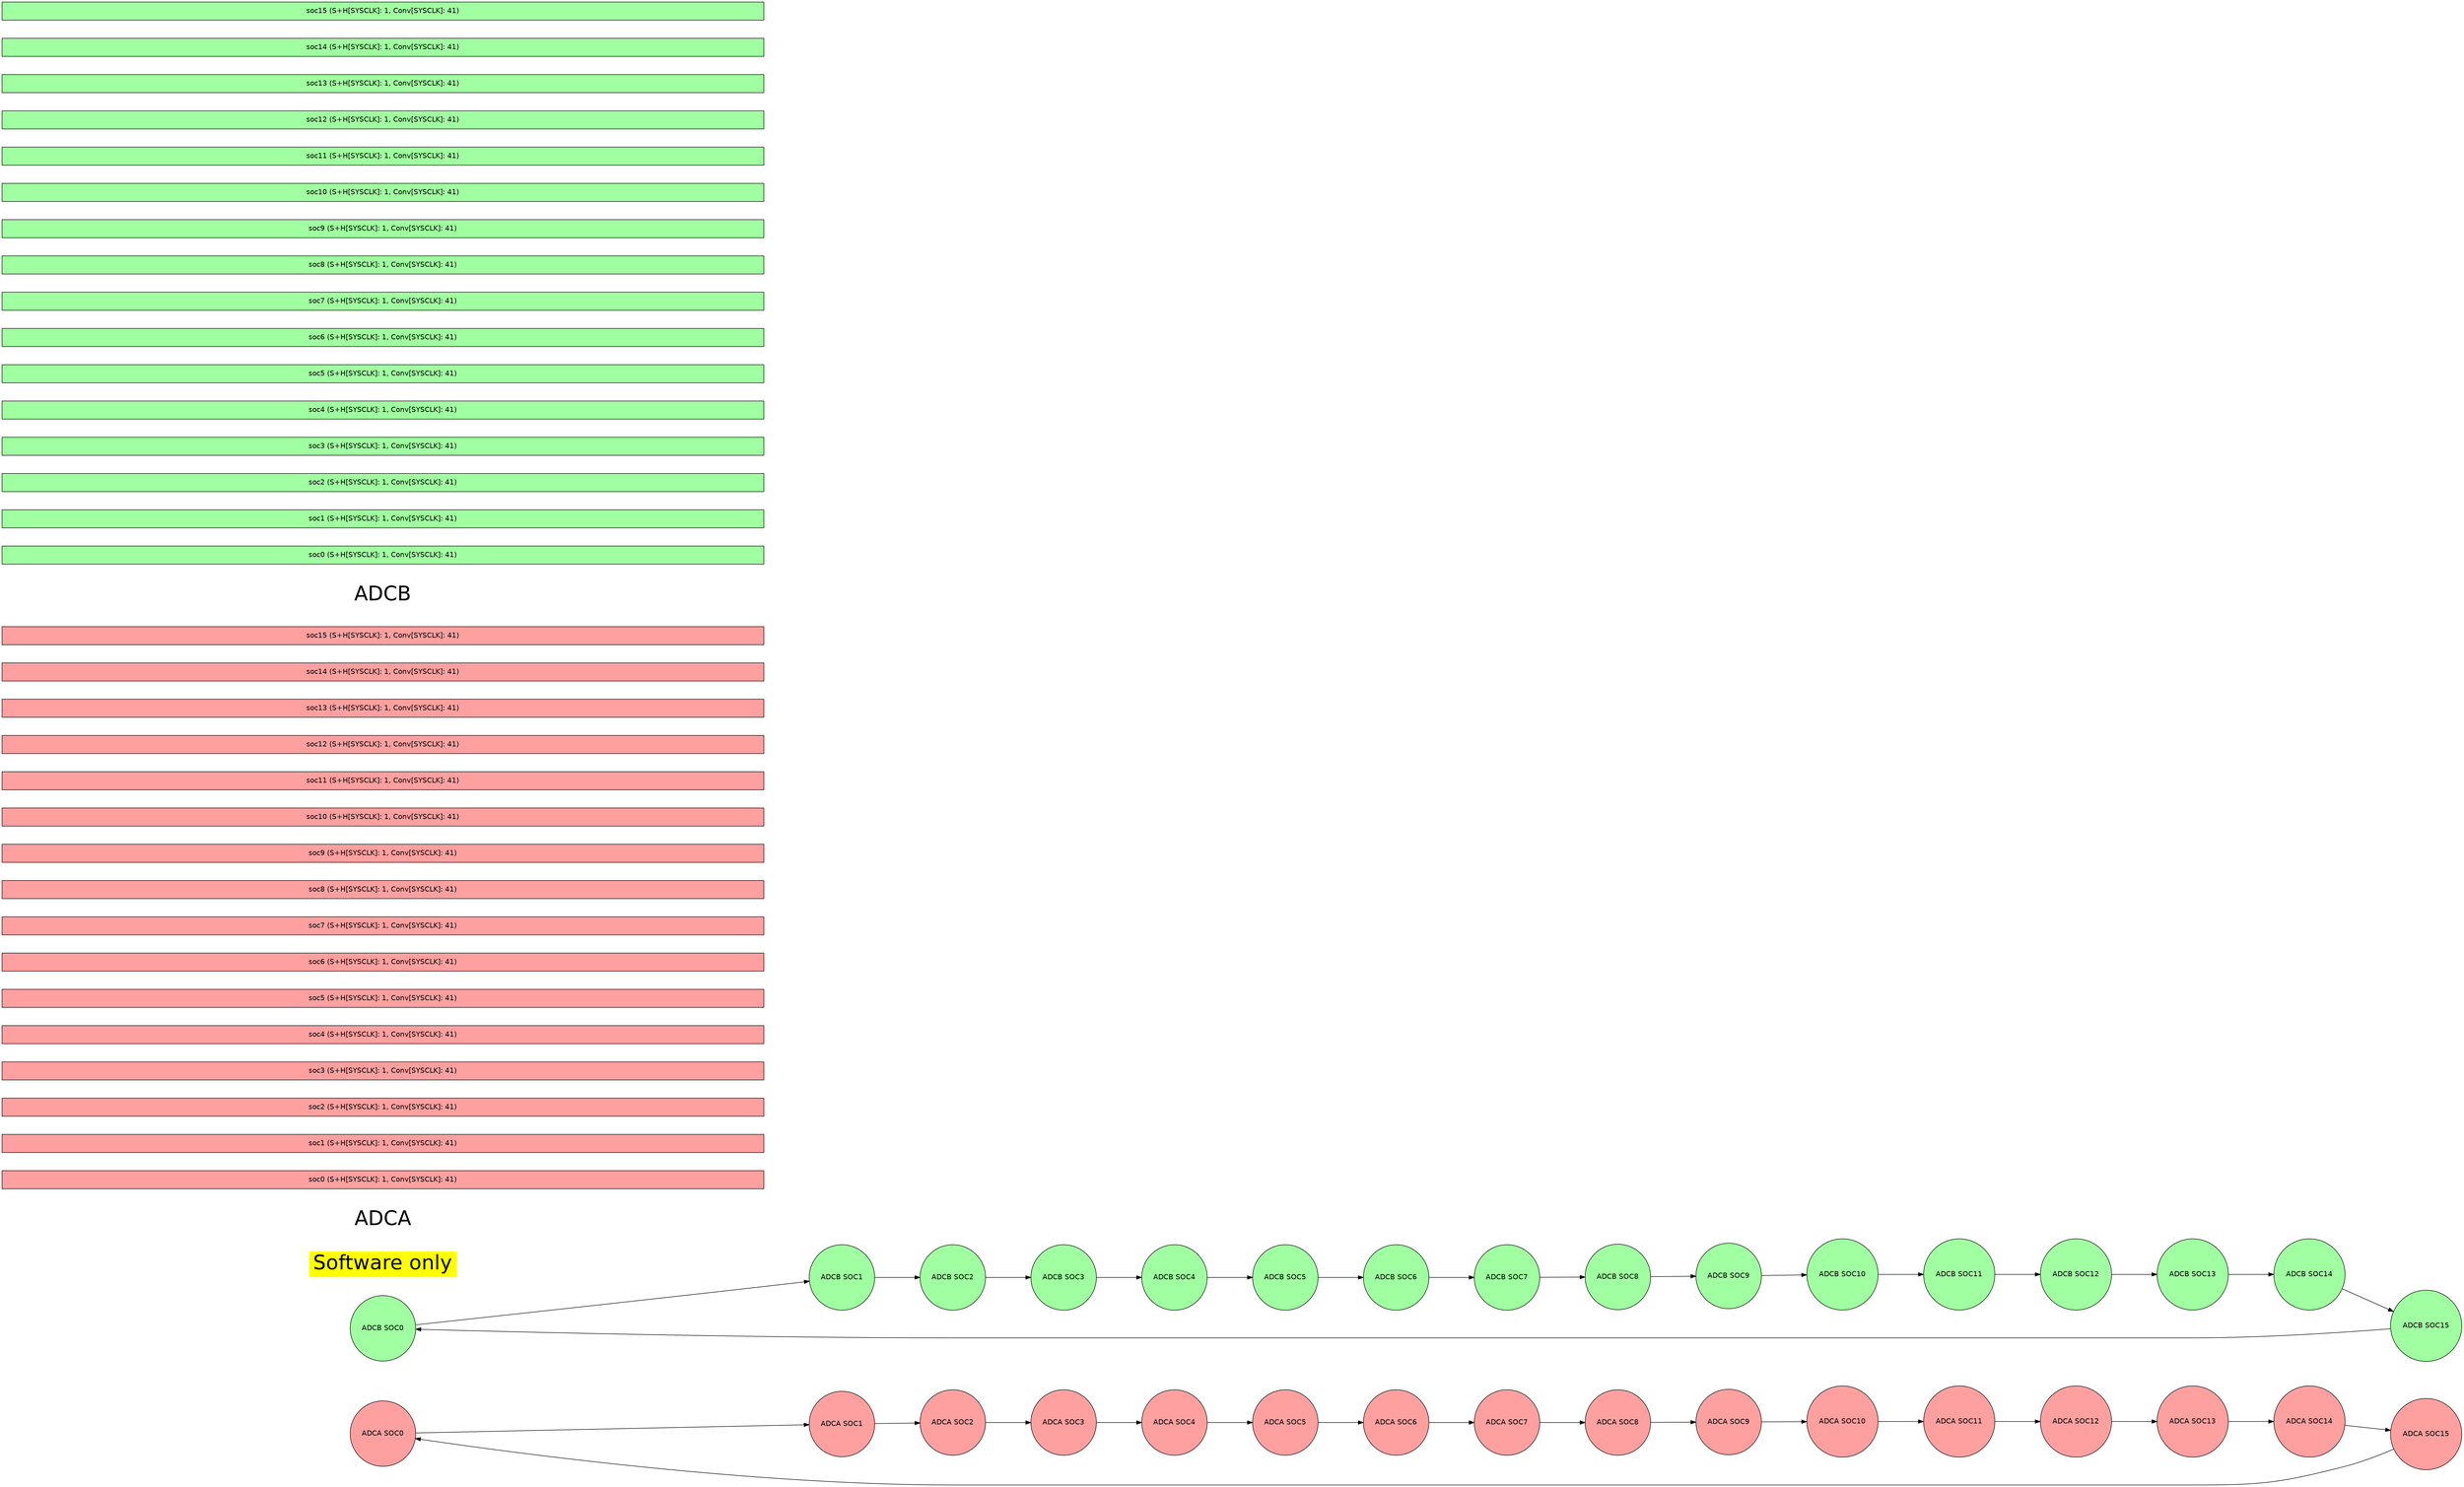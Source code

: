 digraph {
    graph [fontname = "helvetica"];
    node  [fontname = "helvetica"];
    edge  [fontname = "helvetica"];
    graph [mclimit=50 nodesep=0.5 rankdir=LR ranksep=1.25]

    node [shape = circle style=filled];

        adca_SOC0 [label="ADCA SOC0" fillcolor="#FFA0A0" pos="0.000,7.689!"]
        adca_SOC1 [label="ADCA SOC1" fillcolor="#FFA0A0" pos="2.942,7.103!"]
        adca_SOC2 [label="ADCA SOC2" fillcolor="#FFA0A0" pos="5.437,5.437!"]
        adca_SOC3 [label="ADCA SOC3" fillcolor="#FFA0A0" pos="7.103,2.942!"]
        adca_SOC4 [label="ADCA SOC4" fillcolor="#FFA0A0" pos="7.689,0.000!"]
        adca_SOC5 [label="ADCA SOC5" fillcolor="#FFA0A0" pos="7.103,-2.942!"]
        adca_SOC6 [label="ADCA SOC6" fillcolor="#FFA0A0" pos="5.437,-5.437!"]
        adca_SOC7 [label="ADCA SOC7" fillcolor="#FFA0A0" pos="2.942,-7.103!"]
        adca_SOC8 [label="ADCA SOC8" fillcolor="#FFA0A0" pos="0.000,-7.689!"]
        adca_SOC9 [label="ADCA SOC9" fillcolor="#FFA0A0" pos="-2.942,-7.103!"]
        adca_SOC10 [label="ADCA SOC10" fillcolor="#FFA0A0" pos="-5.437,-5.437!"]
        adca_SOC11 [label="ADCA SOC11" fillcolor="#FFA0A0" pos="-7.103,-2.942!"]
        adca_SOC12 [label="ADCA SOC12" fillcolor="#FFA0A0" pos="-7.689,-0.000!"]
        adca_SOC13 [label="ADCA SOC13" fillcolor="#FFA0A0" pos="-7.103,2.942!"]
        adca_SOC14 [label="ADCA SOC14" fillcolor="#FFA0A0" pos="-5.437,5.437!"]
        adca_SOC15 [label="ADCA SOC15" fillcolor="#FFA0A0" pos="-2.942,7.103!"]
        adca_SOC0 -> adca_SOC1
        adca_SOC1 -> adca_SOC2
        adca_SOC2 -> adca_SOC3
        adca_SOC3 -> adca_SOC4
        adca_SOC4 -> adca_SOC5
        adca_SOC5 -> adca_SOC6
        adca_SOC6 -> adca_SOC7
        adca_SOC7 -> adca_SOC8
        adca_SOC8 -> adca_SOC9
        adca_SOC9 -> adca_SOC10
        adca_SOC10 -> adca_SOC11
        adca_SOC11 -> adca_SOC12
        adca_SOC12 -> adca_SOC13
        adca_SOC13 -> adca_SOC14
        adca_SOC14 -> adca_SOC15
        adca_SOC15 -> adca_SOC0
        adcb_SOC0 [label="ADCB SOC0" fillcolor="#A0FFA0" pos="0.000,-43.311!"]
        adcb_SOC1 [label="ADCB SOC1" fillcolor="#A0FFA0" pos="2.942,-43.897!"]
        adcb_SOC2 [label="ADCB SOC2" fillcolor="#A0FFA0" pos="5.437,-45.563!"]
        adcb_SOC3 [label="ADCB SOC3" fillcolor="#A0FFA0" pos="7.103,-48.058!"]
        adcb_SOC4 [label="ADCB SOC4" fillcolor="#A0FFA0" pos="7.689,-51.000!"]
        adcb_SOC5 [label="ADCB SOC5" fillcolor="#A0FFA0" pos="7.103,-53.942!"]
        adcb_SOC6 [label="ADCB SOC6" fillcolor="#A0FFA0" pos="5.437,-56.437!"]
        adcb_SOC7 [label="ADCB SOC7" fillcolor="#A0FFA0" pos="2.942,-58.103!"]
        adcb_SOC8 [label="ADCB SOC8" fillcolor="#A0FFA0" pos="0.000,-58.689!"]
        adcb_SOC9 [label="ADCB SOC9" fillcolor="#A0FFA0" pos="-2.942,-58.103!"]
        adcb_SOC10 [label="ADCB SOC10" fillcolor="#A0FFA0" pos="-5.437,-56.437!"]
        adcb_SOC11 [label="ADCB SOC11" fillcolor="#A0FFA0" pos="-7.103,-53.942!"]
        adcb_SOC12 [label="ADCB SOC12" fillcolor="#A0FFA0" pos="-7.689,-51.000!"]
        adcb_SOC13 [label="ADCB SOC13" fillcolor="#A0FFA0" pos="-7.103,-48.058!"]
        adcb_SOC14 [label="ADCB SOC14" fillcolor="#A0FFA0" pos="-5.437,-45.563!"]
        adcb_SOC15 [label="ADCB SOC15" fillcolor="#A0FFA0" pos="-2.942,-43.897!"]
        adcb_SOC0 -> adcb_SOC1
        adcb_SOC1 -> adcb_SOC2
        adcb_SOC2 -> adcb_SOC3
        adcb_SOC3 -> adcb_SOC4
        adcb_SOC4 -> adcb_SOC5
        adcb_SOC5 -> adcb_SOC6
        adcb_SOC6 -> adcb_SOC7
        adcb_SOC7 -> adcb_SOC8
        adcb_SOC8 -> adcb_SOC9
        adcb_SOC9 -> adcb_SOC10
        adcb_SOC10 -> adcb_SOC11
        adcb_SOC11 -> adcb_SOC12
        adcb_SOC12 -> adcb_SOC13
        adcb_SOC13 -> adcb_SOC14
        adcb_SOC14 -> adcb_SOC15
        adcb_SOC15 -> adcb_SOC0
    node [shape=rect style=filled];
        ADC_TRIGGER_SW_ONLY[label="Software only" fillcolor="yellow"  fontsize="40" color="white" pos="24.000,-3.000!"]
          
        adca_ADC_TRIGGER_SW_ONLY[label="ADCA"  fontsize="40" fillcolor="white" color="white" pos="24.000,-9.000!"]
          
        adca_ADC_TRIGGER_SW_ONLY_soc0[label="soc0 (S+H[SYSCLK]: 1, Conv[SYSCLK]: 41)" fillcolor="#FFA0A0" width="21.000" pos="37.500,-9.000!"]
          
        adca_ADC_TRIGGER_SW_ONLY_soc1[label="soc1 (S+H[SYSCLK]: 1, Conv[SYSCLK]: 41)" fillcolor="#FFA0A0" width="21.000" pos="58.500,-9.000!"]
          
        adca_ADC_TRIGGER_SW_ONLY_soc2[label="soc2 (S+H[SYSCLK]: 1, Conv[SYSCLK]: 41)" fillcolor="#FFA0A0" width="21.000" pos="79.500,-9.000!"]
          
        adca_ADC_TRIGGER_SW_ONLY_soc3[label="soc3 (S+H[SYSCLK]: 1, Conv[SYSCLK]: 41)" fillcolor="#FFA0A0" width="21.000" pos="100.500,-9.000!"]
          
        adca_ADC_TRIGGER_SW_ONLY_soc4[label="soc4 (S+H[SYSCLK]: 1, Conv[SYSCLK]: 41)" fillcolor="#FFA0A0" width="21.000" pos="121.500,-9.000!"]
          
        adca_ADC_TRIGGER_SW_ONLY_soc5[label="soc5 (S+H[SYSCLK]: 1, Conv[SYSCLK]: 41)" fillcolor="#FFA0A0" width="21.000" pos="142.500,-9.000!"]
          
        adca_ADC_TRIGGER_SW_ONLY_soc6[label="soc6 (S+H[SYSCLK]: 1, Conv[SYSCLK]: 41)" fillcolor="#FFA0A0" width="21.000" pos="163.500,-9.000!"]
          
        adca_ADC_TRIGGER_SW_ONLY_soc7[label="soc7 (S+H[SYSCLK]: 1, Conv[SYSCLK]: 41)" fillcolor="#FFA0A0" width="21.000" pos="184.500,-9.000!"]
          
        adca_ADC_TRIGGER_SW_ONLY_soc8[label="soc8 (S+H[SYSCLK]: 1, Conv[SYSCLK]: 41)" fillcolor="#FFA0A0" width="21.000" pos="205.500,-9.000!"]
          
        adca_ADC_TRIGGER_SW_ONLY_soc9[label="soc9 (S+H[SYSCLK]: 1, Conv[SYSCLK]: 41)" fillcolor="#FFA0A0" width="21.000" pos="226.500,-9.000!"]
          
        adca_ADC_TRIGGER_SW_ONLY_soc10[label="soc10 (S+H[SYSCLK]: 1, Conv[SYSCLK]: 41)" fillcolor="#FFA0A0" width="21.000" pos="247.500,-9.000!"]
          
        adca_ADC_TRIGGER_SW_ONLY_soc11[label="soc11 (S+H[SYSCLK]: 1, Conv[SYSCLK]: 41)" fillcolor="#FFA0A0" width="21.000" pos="268.500,-9.000!"]
          
        adca_ADC_TRIGGER_SW_ONLY_soc12[label="soc12 (S+H[SYSCLK]: 1, Conv[SYSCLK]: 41)" fillcolor="#FFA0A0" width="21.000" pos="289.500,-9.000!"]
          
        adca_ADC_TRIGGER_SW_ONLY_soc13[label="soc13 (S+H[SYSCLK]: 1, Conv[SYSCLK]: 41)" fillcolor="#FFA0A0" width="21.000" pos="310.500,-9.000!"]
          
        adca_ADC_TRIGGER_SW_ONLY_soc14[label="soc14 (S+H[SYSCLK]: 1, Conv[SYSCLK]: 41)" fillcolor="#FFA0A0" width="21.000" pos="331.500,-9.000!"]
          
        adca_ADC_TRIGGER_SW_ONLY_soc15[label="soc15 (S+H[SYSCLK]: 1, Conv[SYSCLK]: 41)" fillcolor="#FFA0A0" width="21.000" pos="352.500,-9.000!"]
          
        adcb_ADC_TRIGGER_SW_ONLY[label="ADCB"  fontsize="40" fillcolor="white" color="white" pos="24.000,-12.000!"]
          
        adcb_ADC_TRIGGER_SW_ONLY_soc0[label="soc0 (S+H[SYSCLK]: 1, Conv[SYSCLK]: 41)" fillcolor="#A0FFA0" width="21.000" pos="37.500,-12.000!"]
          
        adcb_ADC_TRIGGER_SW_ONLY_soc1[label="soc1 (S+H[SYSCLK]: 1, Conv[SYSCLK]: 41)" fillcolor="#A0FFA0" width="21.000" pos="58.500,-12.000!"]
          
        adcb_ADC_TRIGGER_SW_ONLY_soc2[label="soc2 (S+H[SYSCLK]: 1, Conv[SYSCLK]: 41)" fillcolor="#A0FFA0" width="21.000" pos="79.500,-12.000!"]
          
        adcb_ADC_TRIGGER_SW_ONLY_soc3[label="soc3 (S+H[SYSCLK]: 1, Conv[SYSCLK]: 41)" fillcolor="#A0FFA0" width="21.000" pos="100.500,-12.000!"]
          
        adcb_ADC_TRIGGER_SW_ONLY_soc4[label="soc4 (S+H[SYSCLK]: 1, Conv[SYSCLK]: 41)" fillcolor="#A0FFA0" width="21.000" pos="121.500,-12.000!"]
          
        adcb_ADC_TRIGGER_SW_ONLY_soc5[label="soc5 (S+H[SYSCLK]: 1, Conv[SYSCLK]: 41)" fillcolor="#A0FFA0" width="21.000" pos="142.500,-12.000!"]
          
        adcb_ADC_TRIGGER_SW_ONLY_soc6[label="soc6 (S+H[SYSCLK]: 1, Conv[SYSCLK]: 41)" fillcolor="#A0FFA0" width="21.000" pos="163.500,-12.000!"]
          
        adcb_ADC_TRIGGER_SW_ONLY_soc7[label="soc7 (S+H[SYSCLK]: 1, Conv[SYSCLK]: 41)" fillcolor="#A0FFA0" width="21.000" pos="184.500,-12.000!"]
          
        adcb_ADC_TRIGGER_SW_ONLY_soc8[label="soc8 (S+H[SYSCLK]: 1, Conv[SYSCLK]: 41)" fillcolor="#A0FFA0" width="21.000" pos="205.500,-12.000!"]
          
        adcb_ADC_TRIGGER_SW_ONLY_soc9[label="soc9 (S+H[SYSCLK]: 1, Conv[SYSCLK]: 41)" fillcolor="#A0FFA0" width="21.000" pos="226.500,-12.000!"]
          
        adcb_ADC_TRIGGER_SW_ONLY_soc10[label="soc10 (S+H[SYSCLK]: 1, Conv[SYSCLK]: 41)" fillcolor="#A0FFA0" width="21.000" pos="247.500,-12.000!"]
          
        adcb_ADC_TRIGGER_SW_ONLY_soc11[label="soc11 (S+H[SYSCLK]: 1, Conv[SYSCLK]: 41)" fillcolor="#A0FFA0" width="21.000" pos="268.500,-12.000!"]
          
        adcb_ADC_TRIGGER_SW_ONLY_soc12[label="soc12 (S+H[SYSCLK]: 1, Conv[SYSCLK]: 41)" fillcolor="#A0FFA0" width="21.000" pos="289.500,-12.000!"]
          
        adcb_ADC_TRIGGER_SW_ONLY_soc13[label="soc13 (S+H[SYSCLK]: 1, Conv[SYSCLK]: 41)" fillcolor="#A0FFA0" width="21.000" pos="310.500,-12.000!"]
          
        adcb_ADC_TRIGGER_SW_ONLY_soc14[label="soc14 (S+H[SYSCLK]: 1, Conv[SYSCLK]: 41)" fillcolor="#A0FFA0" width="21.000" pos="331.500,-12.000!"]
          
        adcb_ADC_TRIGGER_SW_ONLY_soc15[label="soc15 (S+H[SYSCLK]: 1, Conv[SYSCLK]: 41)" fillcolor="#A0FFA0" width="21.000" pos="352.500,-12.000!"]
}
